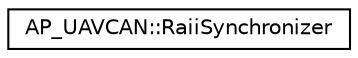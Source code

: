 digraph "Graphical Class Hierarchy"
{
 // INTERACTIVE_SVG=YES
  edge [fontname="Helvetica",fontsize="10",labelfontname="Helvetica",labelfontsize="10"];
  node [fontname="Helvetica",fontsize="10",shape=record];
  rankdir="LR";
  Node1 [label="AP_UAVCAN::RaiiSynchronizer",height=0.2,width=0.4,color="black", fillcolor="white", style="filled",URL="$classAP__UAVCAN_1_1RaiiSynchronizer.html"];
}

